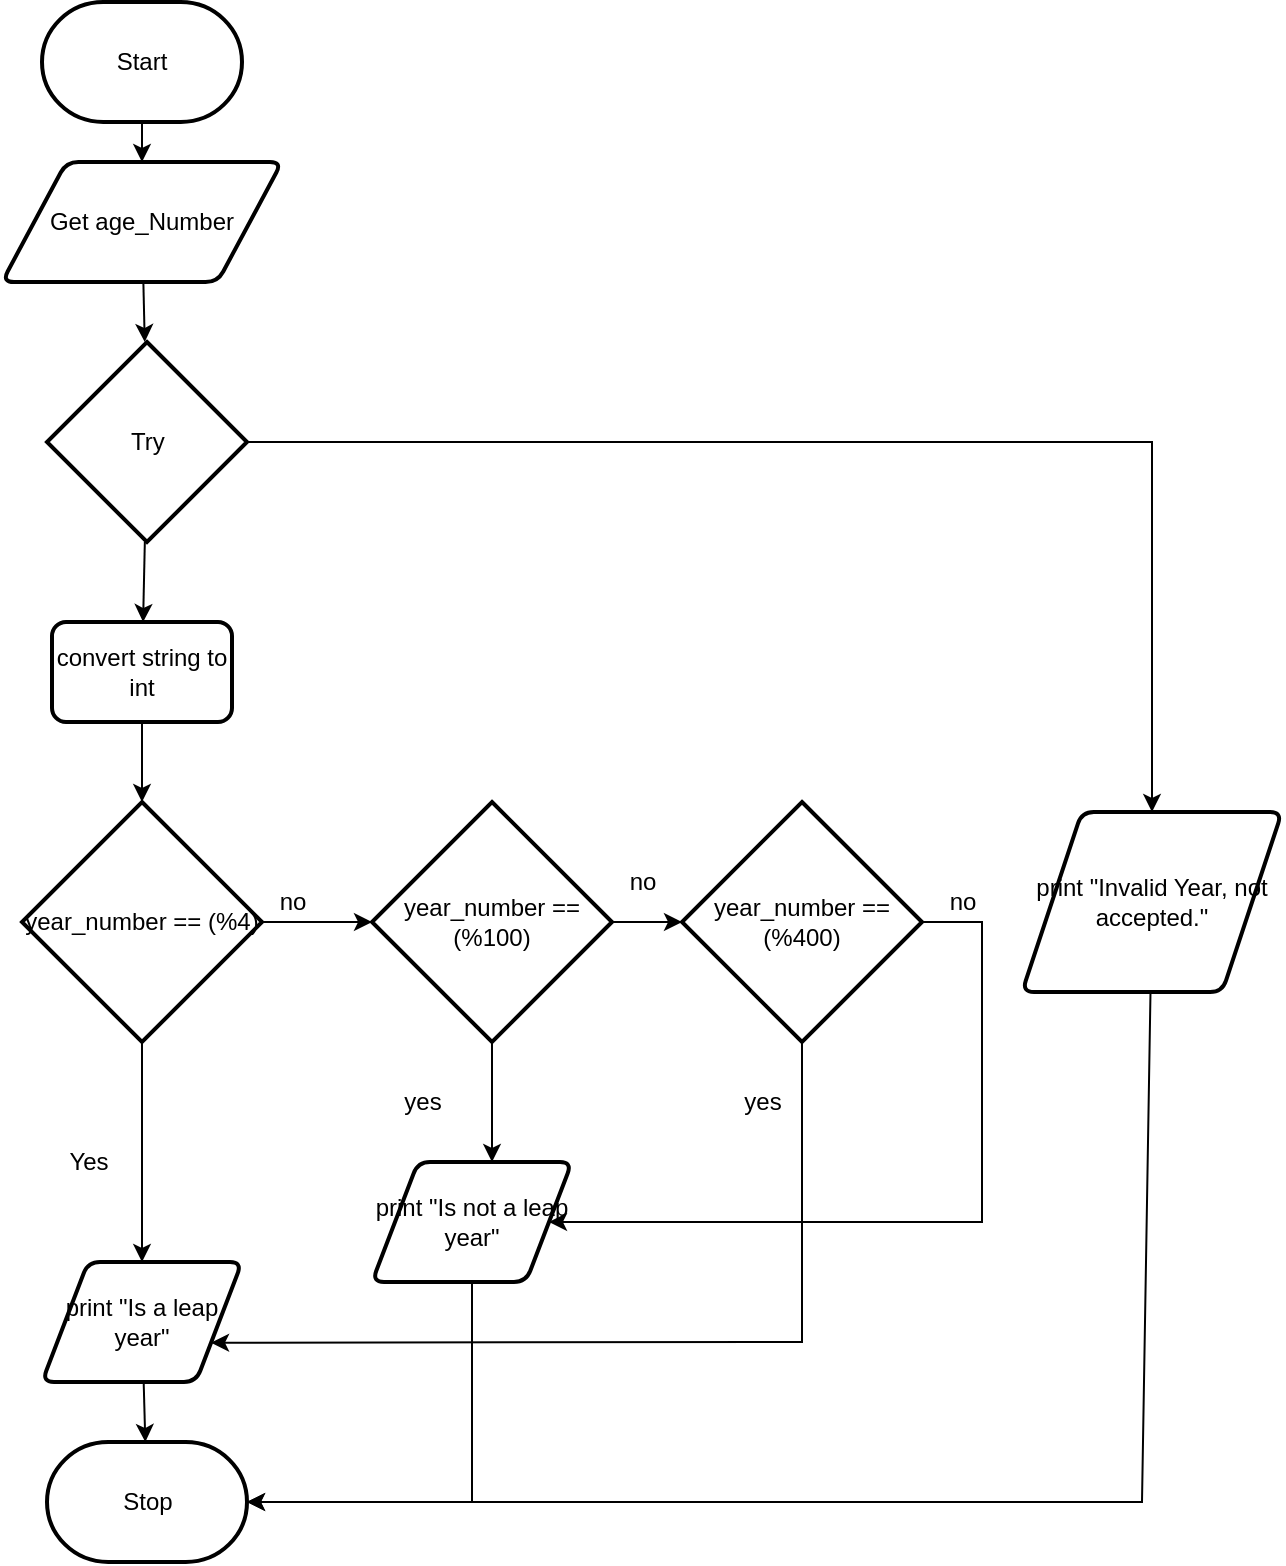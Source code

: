 <mxfile>
    <diagram id="JqOo338mFjRoOCTTENWM" name="Page-1">
        <mxGraphModel dx="1074" dy="741" grid="1" gridSize="10" guides="1" tooltips="1" connect="1" arrows="1" fold="1" page="1" pageScale="1" pageWidth="827" pageHeight="1169" math="0" shadow="0">
            <root>
                <mxCell id="0"/>
                <mxCell id="1" parent="0"/>
                <mxCell id="17" style="edgeStyle=none;html=1;entryX=0.5;entryY=0;entryDx=0;entryDy=0;" edge="1" parent="1" source="18" target="20">
                    <mxGeometry relative="1" as="geometry">
                        <Array as="points"/>
                    </mxGeometry>
                </mxCell>
                <mxCell id="18" value="Start" style="strokeWidth=2;html=1;shape=mxgraph.flowchart.terminator;whiteSpace=wrap;" vertex="1" parent="1">
                    <mxGeometry x="120" y="40" width="100" height="60" as="geometry"/>
                </mxCell>
                <mxCell id="19" style="edgeStyle=none;rounded=0;html=1;" edge="1" parent="1" source="20" target="32">
                    <mxGeometry relative="1" as="geometry"/>
                </mxCell>
                <mxCell id="20" value="Get age_Number" style="shape=parallelogram;html=1;strokeWidth=2;perimeter=parallelogramPerimeter;whiteSpace=wrap;rounded=1;arcSize=12;size=0.23;" vertex="1" parent="1">
                    <mxGeometry x="100" y="120" width="140" height="60" as="geometry"/>
                </mxCell>
                <mxCell id="21" style="edgeStyle=none;html=1;" edge="1" parent="1" source="22" target="23">
                    <mxGeometry relative="1" as="geometry">
                        <mxPoint x="170" y="490" as="targetPoint"/>
                    </mxGeometry>
                </mxCell>
                <mxCell id="22" value="print &quot;Is a leap year&quot;" style="shape=parallelogram;html=1;strokeWidth=2;perimeter=parallelogramPerimeter;whiteSpace=wrap;rounded=1;arcSize=12;size=0.23;" vertex="1" parent="1">
                    <mxGeometry x="120" y="670" width="100" height="60" as="geometry"/>
                </mxCell>
                <mxCell id="23" value="Stop" style="strokeWidth=2;html=1;shape=mxgraph.flowchart.terminator;whiteSpace=wrap;" vertex="1" parent="1">
                    <mxGeometry x="122.5" y="760" width="100" height="60" as="geometry"/>
                </mxCell>
                <mxCell id="24" style="edgeStyle=none;rounded=0;html=1;" edge="1" parent="1" source="26" target="22">
                    <mxGeometry relative="1" as="geometry"/>
                </mxCell>
                <mxCell id="40" style="edgeStyle=none;html=1;entryX=0;entryY=0.5;entryDx=0;entryDy=0;entryPerimeter=0;" edge="1" parent="1" source="26" target="39">
                    <mxGeometry relative="1" as="geometry"/>
                </mxCell>
                <mxCell id="26" value="year_number == (%4)" style="strokeWidth=2;html=1;shape=mxgraph.flowchart.decision;whiteSpace=wrap;" vertex="1" parent="1">
                    <mxGeometry x="110" y="440" width="120" height="120" as="geometry"/>
                </mxCell>
                <mxCell id="28" style="edgeStyle=none;rounded=0;html=1;entryX=1;entryY=0.5;entryDx=0;entryDy=0;entryPerimeter=0;" edge="1" parent="1" source="29" target="23">
                    <mxGeometry relative="1" as="geometry">
                        <Array as="points">
                            <mxPoint x="670" y="790"/>
                        </Array>
                    </mxGeometry>
                </mxCell>
                <mxCell id="29" value="print &quot;Invalid Year, not accepted.&quot;" style="shape=parallelogram;html=1;strokeWidth=2;perimeter=parallelogramPerimeter;whiteSpace=wrap;rounded=1;arcSize=12;size=0.23;" vertex="1" parent="1">
                    <mxGeometry x="610" y="445" width="130" height="90" as="geometry"/>
                </mxCell>
                <mxCell id="30" style="edgeStyle=none;html=1;entryX=0.5;entryY=0;entryDx=0;entryDy=0;rounded=0;" edge="1" parent="1" source="32" target="29">
                    <mxGeometry relative="1" as="geometry">
                        <Array as="points">
                            <mxPoint x="675" y="260"/>
                        </Array>
                    </mxGeometry>
                </mxCell>
                <mxCell id="31" style="edgeStyle=none;rounded=0;html=1;" edge="1" parent="1" source="32" target="36">
                    <mxGeometry relative="1" as="geometry"/>
                </mxCell>
                <mxCell id="32" value="Try" style="strokeWidth=2;html=1;shape=mxgraph.flowchart.decision;whiteSpace=wrap;" vertex="1" parent="1">
                    <mxGeometry x="122.5" y="210" width="100" height="100" as="geometry"/>
                </mxCell>
                <mxCell id="33" value="Yes&lt;br&gt;" style="text;html=1;align=center;verticalAlign=middle;resizable=0;points=[];autosize=1;strokeColor=none;fillColor=none;" vertex="1" parent="1">
                    <mxGeometry x="122.5" y="610" width="40" height="20" as="geometry"/>
                </mxCell>
                <mxCell id="35" style="edgeStyle=none;rounded=0;html=1;" edge="1" parent="1" source="36" target="26">
                    <mxGeometry relative="1" as="geometry"/>
                </mxCell>
                <mxCell id="36" value="&lt;span&gt;convert string to int&lt;/span&gt;" style="rounded=1;whiteSpace=wrap;html=1;absoluteArcSize=1;arcSize=14;strokeWidth=2;" vertex="1" parent="1">
                    <mxGeometry x="125" y="350" width="90" height="50" as="geometry"/>
                </mxCell>
                <mxCell id="38" value="no" style="text;html=1;align=center;verticalAlign=middle;resizable=0;points=[];autosize=1;strokeColor=none;fillColor=none;" vertex="1" parent="1">
                    <mxGeometry x="230" y="480" width="30" height="20" as="geometry"/>
                </mxCell>
                <mxCell id="43" style="edgeStyle=none;rounded=0;html=1;" edge="1" parent="1" source="39">
                    <mxGeometry relative="1" as="geometry">
                        <mxPoint x="345" y="620" as="targetPoint"/>
                    </mxGeometry>
                </mxCell>
                <mxCell id="46" style="edgeStyle=none;rounded=0;html=1;entryX=0;entryY=0.5;entryDx=0;entryDy=0;entryPerimeter=0;" edge="1" parent="1" source="39" target="41">
                    <mxGeometry relative="1" as="geometry"/>
                </mxCell>
                <mxCell id="39" value="year_number == (%100)" style="strokeWidth=2;html=1;shape=mxgraph.flowchart.decision;whiteSpace=wrap;" vertex="1" parent="1">
                    <mxGeometry x="285" y="440" width="120" height="120" as="geometry"/>
                </mxCell>
                <mxCell id="42" style="edgeStyle=none;html=1;entryX=1;entryY=0.75;entryDx=0;entryDy=0;rounded=0;" edge="1" parent="1" source="41" target="22">
                    <mxGeometry relative="1" as="geometry">
                        <Array as="points">
                            <mxPoint x="500" y="710"/>
                        </Array>
                    </mxGeometry>
                </mxCell>
                <mxCell id="51" style="edgeStyle=none;rounded=0;html=1;entryX=1;entryY=0.5;entryDx=0;entryDy=0;exitX=1;exitY=0.5;exitDx=0;exitDy=0;exitPerimeter=0;" edge="1" parent="1" source="41" target="45">
                    <mxGeometry relative="1" as="geometry">
                        <Array as="points">
                            <mxPoint x="590" y="500"/>
                            <mxPoint x="590" y="650"/>
                        </Array>
                    </mxGeometry>
                </mxCell>
                <mxCell id="41" value="year_number == (%400)" style="strokeWidth=2;html=1;shape=mxgraph.flowchart.decision;whiteSpace=wrap;" vertex="1" parent="1">
                    <mxGeometry x="440" y="440" width="120" height="120" as="geometry"/>
                </mxCell>
                <mxCell id="49" style="edgeStyle=none;rounded=0;html=1;entryX=1;entryY=0.5;entryDx=0;entryDy=0;entryPerimeter=0;" edge="1" parent="1" source="45" target="23">
                    <mxGeometry relative="1" as="geometry">
                        <Array as="points">
                            <mxPoint x="335" y="790"/>
                        </Array>
                    </mxGeometry>
                </mxCell>
                <mxCell id="45" value="print &quot;Is not a leap year&quot;" style="shape=parallelogram;html=1;strokeWidth=2;perimeter=parallelogramPerimeter;whiteSpace=wrap;rounded=1;arcSize=12;size=0.23;" vertex="1" parent="1">
                    <mxGeometry x="285" y="620" width="100" height="60" as="geometry"/>
                </mxCell>
                <mxCell id="47" value="no" style="text;html=1;align=center;verticalAlign=middle;resizable=0;points=[];autosize=1;strokeColor=none;fillColor=none;" vertex="1" parent="1">
                    <mxGeometry x="405" y="470" width="30" height="20" as="geometry"/>
                </mxCell>
                <mxCell id="48" value="yes" style="text;html=1;align=center;verticalAlign=middle;resizable=0;points=[];autosize=1;strokeColor=none;fillColor=none;" vertex="1" parent="1">
                    <mxGeometry x="295" y="580" width="30" height="20" as="geometry"/>
                </mxCell>
                <mxCell id="50" value="yes" style="text;html=1;align=center;verticalAlign=middle;resizable=0;points=[];autosize=1;strokeColor=none;fillColor=none;" vertex="1" parent="1">
                    <mxGeometry x="465" y="580" width="30" height="20" as="geometry"/>
                </mxCell>
                <mxCell id="52" value="no" style="text;html=1;align=center;verticalAlign=middle;resizable=0;points=[];autosize=1;strokeColor=none;fillColor=none;" vertex="1" parent="1">
                    <mxGeometry x="565" y="480" width="30" height="20" as="geometry"/>
                </mxCell>
            </root>
        </mxGraphModel>
    </diagram>
</mxfile>
